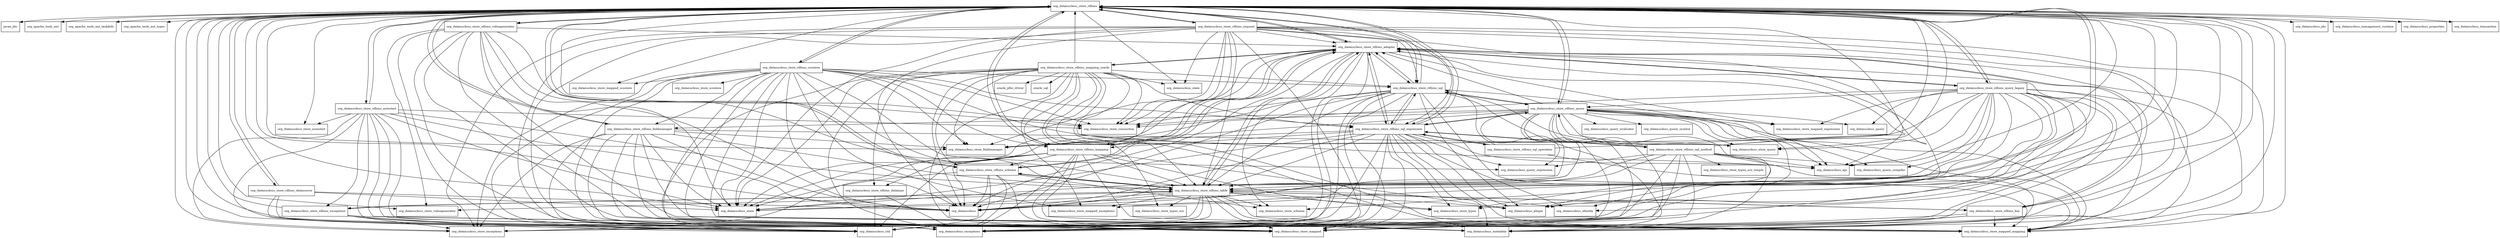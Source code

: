 digraph datanucleus_rdbms_2_1_2_package_dependencies {
  node [shape = box, fontsize=10.0];
  org_datanucleus_store_rdbms -> javax_jdo;
  org_datanucleus_store_rdbms -> org_apache_tools_ant;
  org_datanucleus_store_rdbms -> org_apache_tools_ant_taskdefs;
  org_datanucleus_store_rdbms -> org_apache_tools_ant_types;
  org_datanucleus_store_rdbms -> org_datanucleus;
  org_datanucleus_store_rdbms -> org_datanucleus_api;
  org_datanucleus_store_rdbms -> org_datanucleus_exceptions;
  org_datanucleus_store_rdbms -> org_datanucleus_identity;
  org_datanucleus_store_rdbms -> org_datanucleus_jdo;
  org_datanucleus_store_rdbms -> org_datanucleus_management_runtime;
  org_datanucleus_store_rdbms -> org_datanucleus_metadata;
  org_datanucleus_store_rdbms -> org_datanucleus_plugin;
  org_datanucleus_store_rdbms -> org_datanucleus_properties;
  org_datanucleus_store_rdbms -> org_datanucleus_state;
  org_datanucleus_store_rdbms -> org_datanucleus_store;
  org_datanucleus_store_rdbms -> org_datanucleus_store_autostart;
  org_datanucleus_store_rdbms -> org_datanucleus_store_connection;
  org_datanucleus_store_rdbms -> org_datanucleus_store_exceptions;
  org_datanucleus_store_rdbms -> org_datanucleus_store_fieldmanager;
  org_datanucleus_store_rdbms -> org_datanucleus_store_mapped;
  org_datanucleus_store_rdbms -> org_datanucleus_store_mapped_mapping;
  org_datanucleus_store_rdbms -> org_datanucleus_store_mapped_scostore;
  org_datanucleus_store_rdbms -> org_datanucleus_store_query;
  org_datanucleus_store_rdbms -> org_datanucleus_store_rdbms_adapter;
  org_datanucleus_store_rdbms -> org_datanucleus_store_rdbms_autostart;
  org_datanucleus_store_rdbms -> org_datanucleus_store_rdbms_datasource;
  org_datanucleus_store_rdbms -> org_datanucleus_store_rdbms_fieldmanager;
  org_datanucleus_store_rdbms -> org_datanucleus_store_rdbms_mapping;
  org_datanucleus_store_rdbms -> org_datanucleus_store_rdbms_query;
  org_datanucleus_store_rdbms -> org_datanucleus_store_rdbms_query_legacy;
  org_datanucleus_store_rdbms -> org_datanucleus_store_rdbms_request;
  org_datanucleus_store_rdbms -> org_datanucleus_store_rdbms_schema;
  org_datanucleus_store_rdbms -> org_datanucleus_store_rdbms_scostore;
  org_datanucleus_store_rdbms -> org_datanucleus_store_rdbms_sql;
  org_datanucleus_store_rdbms -> org_datanucleus_store_rdbms_sql_expression;
  org_datanucleus_store_rdbms -> org_datanucleus_store_rdbms_table;
  org_datanucleus_store_rdbms -> org_datanucleus_store_rdbms_valuegenerator;
  org_datanucleus_store_rdbms -> org_datanucleus_store_schema;
  org_datanucleus_store_rdbms -> org_datanucleus_store_types;
  org_datanucleus_store_rdbms -> org_datanucleus_store_valuegenerator;
  org_datanucleus_store_rdbms -> org_datanucleus_transaction;
  org_datanucleus_store_rdbms -> org_datanucleus_util;
  org_datanucleus_store_rdbms_adapter -> org_datanucleus;
  org_datanucleus_store_rdbms_adapter -> org_datanucleus_exceptions;
  org_datanucleus_store_rdbms_adapter -> org_datanucleus_plugin;
  org_datanucleus_store_rdbms_adapter -> org_datanucleus_store;
  org_datanucleus_store_rdbms_adapter -> org_datanucleus_store_connection;
  org_datanucleus_store_rdbms_adapter -> org_datanucleus_store_mapped;
  org_datanucleus_store_rdbms_adapter -> org_datanucleus_store_mapped_expression;
  org_datanucleus_store_rdbms_adapter -> org_datanucleus_store_mapped_mapping;
  org_datanucleus_store_rdbms_adapter -> org_datanucleus_store_rdbms;
  org_datanucleus_store_rdbms_adapter -> org_datanucleus_store_rdbms_key;
  org_datanucleus_store_rdbms_adapter -> org_datanucleus_store_rdbms_mapping;
  org_datanucleus_store_rdbms_adapter -> org_datanucleus_store_rdbms_mapping_oracle;
  org_datanucleus_store_rdbms_adapter -> org_datanucleus_store_rdbms_query_legacy;
  org_datanucleus_store_rdbms_adapter -> org_datanucleus_store_rdbms_schema;
  org_datanucleus_store_rdbms_adapter -> org_datanucleus_store_rdbms_sql;
  org_datanucleus_store_rdbms_adapter -> org_datanucleus_store_rdbms_sql_expression;
  org_datanucleus_store_rdbms_adapter -> org_datanucleus_store_rdbms_table;
  org_datanucleus_store_rdbms_adapter -> org_datanucleus_store_schema;
  org_datanucleus_store_rdbms_adapter -> org_datanucleus_util;
  org_datanucleus_store_rdbms_autostart -> org_datanucleus;
  org_datanucleus_store_rdbms_autostart -> org_datanucleus_exceptions;
  org_datanucleus_store_rdbms_autostart -> org_datanucleus_metadata;
  org_datanucleus_store_rdbms_autostart -> org_datanucleus_store;
  org_datanucleus_store_rdbms_autostart -> org_datanucleus_store_autostart;
  org_datanucleus_store_rdbms_autostart -> org_datanucleus_store_connection;
  org_datanucleus_store_rdbms_autostart -> org_datanucleus_store_exceptions;
  org_datanucleus_store_rdbms_autostart -> org_datanucleus_store_mapped;
  org_datanucleus_store_rdbms_autostart -> org_datanucleus_store_mapped_mapping;
  org_datanucleus_store_rdbms_autostart -> org_datanucleus_store_rdbms;
  org_datanucleus_store_rdbms_autostart -> org_datanucleus_store_rdbms_exceptions;
  org_datanucleus_store_rdbms_autostart -> org_datanucleus_store_rdbms_table;
  org_datanucleus_store_rdbms_autostart -> org_datanucleus_util;
  org_datanucleus_store_rdbms_datasource -> org_datanucleus;
  org_datanucleus_store_rdbms_datasource -> org_datanucleus_exceptions;
  org_datanucleus_store_rdbms_datasource -> org_datanucleus_store;
  org_datanucleus_store_rdbms_datasource -> org_datanucleus_store_rdbms;
  org_datanucleus_store_rdbms_datasource -> org_datanucleus_util;
  org_datanucleus_store_rdbms_datatype -> org_datanucleus_exceptions;
  org_datanucleus_store_rdbms_datatype -> org_datanucleus_util;
  org_datanucleus_store_rdbms_exceptions -> org_datanucleus_exceptions;
  org_datanucleus_store_rdbms_exceptions -> org_datanucleus_store_exceptions;
  org_datanucleus_store_rdbms_exceptions -> org_datanucleus_store_mapped;
  org_datanucleus_store_rdbms_exceptions -> org_datanucleus_store_rdbms;
  org_datanucleus_store_rdbms_exceptions -> org_datanucleus_store_rdbms_table;
  org_datanucleus_store_rdbms_exceptions -> org_datanucleus_util;
  org_datanucleus_store_rdbms_fieldmanager -> org_datanucleus;
  org_datanucleus_store_rdbms_fieldmanager -> org_datanucleus_exceptions;
  org_datanucleus_store_rdbms_fieldmanager -> org_datanucleus_metadata;
  org_datanucleus_store_rdbms_fieldmanager -> org_datanucleus_store;
  org_datanucleus_store_rdbms_fieldmanager -> org_datanucleus_store_exceptions;
  org_datanucleus_store_rdbms_fieldmanager -> org_datanucleus_store_fieldmanager;
  org_datanucleus_store_rdbms_fieldmanager -> org_datanucleus_store_mapped;
  org_datanucleus_store_rdbms_fieldmanager -> org_datanucleus_store_mapped_mapping;
  org_datanucleus_store_rdbms_fieldmanager -> org_datanucleus_store_query;
  org_datanucleus_store_rdbms_fieldmanager -> org_datanucleus_store_rdbms;
  org_datanucleus_store_rdbms_fieldmanager -> org_datanucleus_store_rdbms_table;
  org_datanucleus_store_rdbms_fieldmanager -> org_datanucleus_util;
  org_datanucleus_store_rdbms_key -> org_datanucleus_exceptions;
  org_datanucleus_store_rdbms_key -> org_datanucleus_metadata;
  org_datanucleus_store_rdbms_key -> org_datanucleus_store_mapped;
  org_datanucleus_store_rdbms_key -> org_datanucleus_store_mapped_mapping;
  org_datanucleus_store_rdbms_key -> org_datanucleus_store_rdbms_adapter;
  org_datanucleus_store_rdbms_key -> org_datanucleus_store_rdbms_table;
  org_datanucleus_store_rdbms_mapping -> org_datanucleus;
  org_datanucleus_store_rdbms_mapping -> org_datanucleus_exceptions;
  org_datanucleus_store_rdbms_mapping -> org_datanucleus_metadata;
  org_datanucleus_store_rdbms_mapping -> org_datanucleus_plugin;
  org_datanucleus_store_rdbms_mapping -> org_datanucleus_store_exceptions;
  org_datanucleus_store_rdbms_mapping -> org_datanucleus_store_mapped;
  org_datanucleus_store_rdbms_mapping -> org_datanucleus_store_mapped_mapping;
  org_datanucleus_store_rdbms_mapping -> org_datanucleus_store_rdbms;
  org_datanucleus_store_rdbms_mapping -> org_datanucleus_store_rdbms_adapter;
  org_datanucleus_store_rdbms_mapping -> org_datanucleus_store_rdbms_datatype;
  org_datanucleus_store_rdbms_mapping -> org_datanucleus_store_rdbms_schema;
  org_datanucleus_store_rdbms_mapping -> org_datanucleus_store_rdbms_table;
  org_datanucleus_store_rdbms_mapping -> org_datanucleus_store_types;
  org_datanucleus_store_rdbms_mapping -> org_datanucleus_util;
  org_datanucleus_store_rdbms_mapping_oracle -> oracle_jdbc_driver;
  org_datanucleus_store_rdbms_mapping_oracle -> oracle_sql;
  org_datanucleus_store_rdbms_mapping_oracle -> org_datanucleus;
  org_datanucleus_store_rdbms_mapping_oracle -> org_datanucleus_api;
  org_datanucleus_store_rdbms_mapping_oracle -> org_datanucleus_exceptions;
  org_datanucleus_store_rdbms_mapping_oracle -> org_datanucleus_metadata;
  org_datanucleus_store_rdbms_mapping_oracle -> org_datanucleus_state;
  org_datanucleus_store_rdbms_mapping_oracle -> org_datanucleus_store;
  org_datanucleus_store_rdbms_mapping_oracle -> org_datanucleus_store_connection;
  org_datanucleus_store_rdbms_mapping_oracle -> org_datanucleus_store_fieldmanager;
  org_datanucleus_store_rdbms_mapping_oracle -> org_datanucleus_store_mapped;
  org_datanucleus_store_rdbms_mapping_oracle -> org_datanucleus_store_mapped_exceptions;
  org_datanucleus_store_rdbms_mapping_oracle -> org_datanucleus_store_mapped_mapping;
  org_datanucleus_store_rdbms_mapping_oracle -> org_datanucleus_store_rdbms;
  org_datanucleus_store_rdbms_mapping_oracle -> org_datanucleus_store_rdbms_adapter;
  org_datanucleus_store_rdbms_mapping_oracle -> org_datanucleus_store_rdbms_datatype;
  org_datanucleus_store_rdbms_mapping_oracle -> org_datanucleus_store_rdbms_mapping;
  org_datanucleus_store_rdbms_mapping_oracle -> org_datanucleus_store_rdbms_schema;
  org_datanucleus_store_rdbms_mapping_oracle -> org_datanucleus_store_rdbms_sql;
  org_datanucleus_store_rdbms_mapping_oracle -> org_datanucleus_store_rdbms_sql_expression;
  org_datanucleus_store_rdbms_mapping_oracle -> org_datanucleus_store_rdbms_table;
  org_datanucleus_store_rdbms_mapping_oracle -> org_datanucleus_store_types_sco;
  org_datanucleus_store_rdbms_mapping_oracle -> org_datanucleus_util;
  org_datanucleus_store_rdbms_query -> org_datanucleus;
  org_datanucleus_store_rdbms_query -> org_datanucleus_api;
  org_datanucleus_store_rdbms_query -> org_datanucleus_exceptions;
  org_datanucleus_store_rdbms_query -> org_datanucleus_identity;
  org_datanucleus_store_rdbms_query -> org_datanucleus_metadata;
  org_datanucleus_store_rdbms_query -> org_datanucleus_query;
  org_datanucleus_store_rdbms_query -> org_datanucleus_query_compiler;
  org_datanucleus_store_rdbms_query -> org_datanucleus_query_evaluator;
  org_datanucleus_store_rdbms_query -> org_datanucleus_query_expression;
  org_datanucleus_store_rdbms_query -> org_datanucleus_query_symbol;
  org_datanucleus_store_rdbms_query -> org_datanucleus_store;
  org_datanucleus_store_rdbms_query -> org_datanucleus_store_connection;
  org_datanucleus_store_rdbms_query -> org_datanucleus_store_fieldmanager;
  org_datanucleus_store_rdbms_query -> org_datanucleus_store_mapped;
  org_datanucleus_store_rdbms_query -> org_datanucleus_store_mapped_expression;
  org_datanucleus_store_rdbms_query -> org_datanucleus_store_mapped_mapping;
  org_datanucleus_store_rdbms_query -> org_datanucleus_store_query;
  org_datanucleus_store_rdbms_query -> org_datanucleus_store_rdbms;
  org_datanucleus_store_rdbms_query -> org_datanucleus_store_rdbms_adapter;
  org_datanucleus_store_rdbms_query -> org_datanucleus_store_rdbms_fieldmanager;
  org_datanucleus_store_rdbms_query -> org_datanucleus_store_rdbms_sql;
  org_datanucleus_store_rdbms_query -> org_datanucleus_store_rdbms_sql_expression;
  org_datanucleus_store_rdbms_query -> org_datanucleus_store_rdbms_table;
  org_datanucleus_store_rdbms_query -> org_datanucleus_store_types;
  org_datanucleus_store_rdbms_query -> org_datanucleus_util;
  org_datanucleus_store_rdbms_query_legacy -> org_datanucleus;
  org_datanucleus_store_rdbms_query_legacy -> org_datanucleus_api;
  org_datanucleus_store_rdbms_query_legacy -> org_datanucleus_exceptions;
  org_datanucleus_store_rdbms_query_legacy -> org_datanucleus_metadata;
  org_datanucleus_store_rdbms_query_legacy -> org_datanucleus_plugin;
  org_datanucleus_store_rdbms_query_legacy -> org_datanucleus_query;
  org_datanucleus_store_rdbms_query_legacy -> org_datanucleus_query_compiler;
  org_datanucleus_store_rdbms_query_legacy -> org_datanucleus_store;
  org_datanucleus_store_rdbms_query_legacy -> org_datanucleus_store_connection;
  org_datanucleus_store_rdbms_query_legacy -> org_datanucleus_store_exceptions;
  org_datanucleus_store_rdbms_query_legacy -> org_datanucleus_store_fieldmanager;
  org_datanucleus_store_rdbms_query_legacy -> org_datanucleus_store_mapped;
  org_datanucleus_store_rdbms_query_legacy -> org_datanucleus_store_mapped_exceptions;
  org_datanucleus_store_rdbms_query_legacy -> org_datanucleus_store_mapped_expression;
  org_datanucleus_store_rdbms_query_legacy -> org_datanucleus_store_mapped_mapping;
  org_datanucleus_store_rdbms_query_legacy -> org_datanucleus_store_query;
  org_datanucleus_store_rdbms_query_legacy -> org_datanucleus_store_rdbms;
  org_datanucleus_store_rdbms_query_legacy -> org_datanucleus_store_rdbms_adapter;
  org_datanucleus_store_rdbms_query_legacy -> org_datanucleus_store_rdbms_query;
  org_datanucleus_store_rdbms_query_legacy -> org_datanucleus_store_rdbms_table;
  org_datanucleus_store_rdbms_query_legacy -> org_datanucleus_util;
  org_datanucleus_store_rdbms_request -> org_datanucleus;
  org_datanucleus_store_rdbms_request -> org_datanucleus_api;
  org_datanucleus_store_rdbms_request -> org_datanucleus_exceptions;
  org_datanucleus_store_rdbms_request -> org_datanucleus_metadata;
  org_datanucleus_store_rdbms_request -> org_datanucleus_state;
  org_datanucleus_store_rdbms_request -> org_datanucleus_store;
  org_datanucleus_store_rdbms_request -> org_datanucleus_store_connection;
  org_datanucleus_store_rdbms_request -> org_datanucleus_store_exceptions;
  org_datanucleus_store_rdbms_request -> org_datanucleus_store_fieldmanager;
  org_datanucleus_store_rdbms_request -> org_datanucleus_store_mapped;
  org_datanucleus_store_rdbms_request -> org_datanucleus_store_mapped_mapping;
  org_datanucleus_store_rdbms_request -> org_datanucleus_store_rdbms;
  org_datanucleus_store_rdbms_request -> org_datanucleus_store_rdbms_adapter;
  org_datanucleus_store_rdbms_request -> org_datanucleus_store_rdbms_key;
  org_datanucleus_store_rdbms_request -> org_datanucleus_store_rdbms_mapping;
  org_datanucleus_store_rdbms_request -> org_datanucleus_store_rdbms_sql;
  org_datanucleus_store_rdbms_request -> org_datanucleus_store_rdbms_sql_expression;
  org_datanucleus_store_rdbms_request -> org_datanucleus_store_rdbms_table;
  org_datanucleus_store_rdbms_request -> org_datanucleus_util;
  org_datanucleus_store_rdbms_schema -> org_datanucleus;
  org_datanucleus_store_rdbms_schema -> org_datanucleus_exceptions;
  org_datanucleus_store_rdbms_schema -> org_datanucleus_store;
  org_datanucleus_store_rdbms_schema -> org_datanucleus_store_mapped;
  org_datanucleus_store_rdbms_schema -> org_datanucleus_store_rdbms;
  org_datanucleus_store_rdbms_schema -> org_datanucleus_store_rdbms_adapter;
  org_datanucleus_store_rdbms_schema -> org_datanucleus_store_rdbms_table;
  org_datanucleus_store_rdbms_schema -> org_datanucleus_store_schema;
  org_datanucleus_store_rdbms_schema -> org_datanucleus_util;
  org_datanucleus_store_rdbms_scostore -> org_datanucleus;
  org_datanucleus_store_rdbms_scostore -> org_datanucleus_exceptions;
  org_datanucleus_store_rdbms_scostore -> org_datanucleus_metadata;
  org_datanucleus_store_rdbms_scostore -> org_datanucleus_query_expression;
  org_datanucleus_store_rdbms_scostore -> org_datanucleus_store;
  org_datanucleus_store_rdbms_scostore -> org_datanucleus_store_connection;
  org_datanucleus_store_rdbms_scostore -> org_datanucleus_store_exceptions;
  org_datanucleus_store_rdbms_scostore -> org_datanucleus_store_fieldmanager;
  org_datanucleus_store_rdbms_scostore -> org_datanucleus_store_mapped;
  org_datanucleus_store_rdbms_scostore -> org_datanucleus_store_mapped_exceptions;
  org_datanucleus_store_rdbms_scostore -> org_datanucleus_store_mapped_mapping;
  org_datanucleus_store_rdbms_scostore -> org_datanucleus_store_mapped_scostore;
  org_datanucleus_store_rdbms_scostore -> org_datanucleus_store_query;
  org_datanucleus_store_rdbms_scostore -> org_datanucleus_store_rdbms;
  org_datanucleus_store_rdbms_scostore -> org_datanucleus_store_rdbms_fieldmanager;
  org_datanucleus_store_rdbms_scostore -> org_datanucleus_store_rdbms_mapping;
  org_datanucleus_store_rdbms_scostore -> org_datanucleus_store_rdbms_sql;
  org_datanucleus_store_rdbms_scostore -> org_datanucleus_store_rdbms_sql_expression;
  org_datanucleus_store_rdbms_scostore -> org_datanucleus_store_rdbms_table;
  org_datanucleus_store_rdbms_scostore -> org_datanucleus_store_scostore;
  org_datanucleus_store_rdbms_scostore -> org_datanucleus_util;
  org_datanucleus_store_rdbms_sql -> org_datanucleus;
  org_datanucleus_store_rdbms_sql -> org_datanucleus_api;
  org_datanucleus_store_rdbms_sql -> org_datanucleus_exceptions;
  org_datanucleus_store_rdbms_sql -> org_datanucleus_metadata;
  org_datanucleus_store_rdbms_sql -> org_datanucleus_plugin;
  org_datanucleus_store_rdbms_sql -> org_datanucleus_store;
  org_datanucleus_store_rdbms_sql -> org_datanucleus_store_connection;
  org_datanucleus_store_rdbms_sql -> org_datanucleus_store_mapped;
  org_datanucleus_store_rdbms_sql -> org_datanucleus_store_mapped_mapping;
  org_datanucleus_store_rdbms_sql -> org_datanucleus_store_rdbms;
  org_datanucleus_store_rdbms_sql -> org_datanucleus_store_rdbms_adapter;
  org_datanucleus_store_rdbms_sql -> org_datanucleus_store_rdbms_query;
  org_datanucleus_store_rdbms_sql -> org_datanucleus_store_rdbms_sql_expression;
  org_datanucleus_store_rdbms_sql -> org_datanucleus_store_rdbms_table;
  org_datanucleus_store_rdbms_sql -> org_datanucleus_util;
  org_datanucleus_store_rdbms_sql_expression -> org_datanucleus;
  org_datanucleus_store_rdbms_sql_expression -> org_datanucleus_api;
  org_datanucleus_store_rdbms_sql_expression -> org_datanucleus_exceptions;
  org_datanucleus_store_rdbms_sql_expression -> org_datanucleus_identity;
  org_datanucleus_store_rdbms_sql_expression -> org_datanucleus_metadata;
  org_datanucleus_store_rdbms_sql_expression -> org_datanucleus_plugin;
  org_datanucleus_store_rdbms_sql_expression -> org_datanucleus_query_expression;
  org_datanucleus_store_rdbms_sql_expression -> org_datanucleus_store;
  org_datanucleus_store_rdbms_sql_expression -> org_datanucleus_store_fieldmanager;
  org_datanucleus_store_rdbms_sql_expression -> org_datanucleus_store_mapped;
  org_datanucleus_store_rdbms_sql_expression -> org_datanucleus_store_mapped_mapping;
  org_datanucleus_store_rdbms_sql_expression -> org_datanucleus_store_rdbms;
  org_datanucleus_store_rdbms_sql_expression -> org_datanucleus_store_rdbms_adapter;
  org_datanucleus_store_rdbms_sql_expression -> org_datanucleus_store_rdbms_mapping;
  org_datanucleus_store_rdbms_sql_expression -> org_datanucleus_store_rdbms_query;
  org_datanucleus_store_rdbms_sql_expression -> org_datanucleus_store_rdbms_sql;
  org_datanucleus_store_rdbms_sql_expression -> org_datanucleus_store_rdbms_sql_method;
  org_datanucleus_store_rdbms_sql_expression -> org_datanucleus_store_rdbms_sql_operation;
  org_datanucleus_store_rdbms_sql_expression -> org_datanucleus_store_rdbms_table;
  org_datanucleus_store_rdbms_sql_expression -> org_datanucleus_store_types;
  org_datanucleus_store_rdbms_sql_expression -> org_datanucleus_util;
  org_datanucleus_store_rdbms_sql_method -> org_datanucleus;
  org_datanucleus_store_rdbms_sql_method -> org_datanucleus_api;
  org_datanucleus_store_rdbms_sql_method -> org_datanucleus_exceptions;
  org_datanucleus_store_rdbms_sql_method -> org_datanucleus_metadata;
  org_datanucleus_store_rdbms_sql_method -> org_datanucleus_query_compiler;
  org_datanucleus_store_rdbms_sql_method -> org_datanucleus_query_expression;
  org_datanucleus_store_rdbms_sql_method -> org_datanucleus_store_mapped;
  org_datanucleus_store_rdbms_sql_method -> org_datanucleus_store_mapped_mapping;
  org_datanucleus_store_rdbms_sql_method -> org_datanucleus_store_rdbms;
  org_datanucleus_store_rdbms_sql_method -> org_datanucleus_store_rdbms_adapter;
  org_datanucleus_store_rdbms_sql_method -> org_datanucleus_store_rdbms_query;
  org_datanucleus_store_rdbms_sql_method -> org_datanucleus_store_rdbms_sql;
  org_datanucleus_store_rdbms_sql_method -> org_datanucleus_store_rdbms_sql_expression;
  org_datanucleus_store_rdbms_sql_method -> org_datanucleus_store_rdbms_table;
  org_datanucleus_store_rdbms_sql_method -> org_datanucleus_store_types_sco_simple;
  org_datanucleus_store_rdbms_sql_method -> org_datanucleus_util;
  org_datanucleus_store_rdbms_sql_operation -> org_datanucleus_store_mapped_mapping;
  org_datanucleus_store_rdbms_sql_operation -> org_datanucleus_store_rdbms;
  org_datanucleus_store_rdbms_sql_operation -> org_datanucleus_store_rdbms_sql;
  org_datanucleus_store_rdbms_sql_operation -> org_datanucleus_store_rdbms_sql_expression;
  org_datanucleus_store_rdbms_table -> org_datanucleus;
  org_datanucleus_store_rdbms_table -> org_datanucleus_exceptions;
  org_datanucleus_store_rdbms_table -> org_datanucleus_identity;
  org_datanucleus_store_rdbms_table -> org_datanucleus_metadata;
  org_datanucleus_store_rdbms_table -> org_datanucleus_plugin;
  org_datanucleus_store_rdbms_table -> org_datanucleus_store;
  org_datanucleus_store_rdbms_table -> org_datanucleus_store_exceptions;
  org_datanucleus_store_rdbms_table -> org_datanucleus_store_mapped;
  org_datanucleus_store_rdbms_table -> org_datanucleus_store_mapped_exceptions;
  org_datanucleus_store_rdbms_table -> org_datanucleus_store_mapped_mapping;
  org_datanucleus_store_rdbms_table -> org_datanucleus_store_rdbms;
  org_datanucleus_store_rdbms_table -> org_datanucleus_store_rdbms_adapter;
  org_datanucleus_store_rdbms_table -> org_datanucleus_store_rdbms_exceptions;
  org_datanucleus_store_rdbms_table -> org_datanucleus_store_rdbms_key;
  org_datanucleus_store_rdbms_table -> org_datanucleus_store_rdbms_schema;
  org_datanucleus_store_rdbms_table -> org_datanucleus_store_schema;
  org_datanucleus_store_rdbms_table -> org_datanucleus_store_types;
  org_datanucleus_store_rdbms_table -> org_datanucleus_store_types_sco;
  org_datanucleus_store_rdbms_table -> org_datanucleus_store_valuegenerator;
  org_datanucleus_store_rdbms_table -> org_datanucleus_util;
  org_datanucleus_store_rdbms_valuegenerator -> org_datanucleus;
  org_datanucleus_store_rdbms_valuegenerator -> org_datanucleus_exceptions;
  org_datanucleus_store_rdbms_valuegenerator -> org_datanucleus_metadata;
  org_datanucleus_store_rdbms_valuegenerator -> org_datanucleus_store;
  org_datanucleus_store_rdbms_valuegenerator -> org_datanucleus_store_connection;
  org_datanucleus_store_rdbms_valuegenerator -> org_datanucleus_store_mapped;
  org_datanucleus_store_rdbms_valuegenerator -> org_datanucleus_store_mapped_mapping;
  org_datanucleus_store_rdbms_valuegenerator -> org_datanucleus_store_rdbms;
  org_datanucleus_store_rdbms_valuegenerator -> org_datanucleus_store_rdbms_adapter;
  org_datanucleus_store_rdbms_valuegenerator -> org_datanucleus_store_rdbms_table;
  org_datanucleus_store_rdbms_valuegenerator -> org_datanucleus_store_valuegenerator;
  org_datanucleus_store_rdbms_valuegenerator -> org_datanucleus_util;
}
